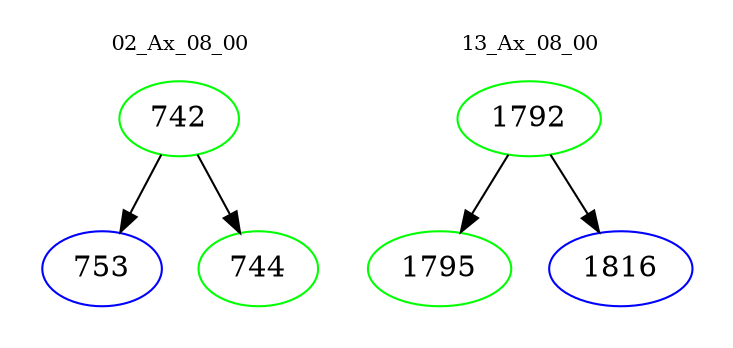digraph{
subgraph cluster_0 {
color = white
label = "02_Ax_08_00";
fontsize=10;
T0_742 [label="742", color="green"]
T0_742 -> T0_753 [color="black"]
T0_753 [label="753", color="blue"]
T0_742 -> T0_744 [color="black"]
T0_744 [label="744", color="green"]
}
subgraph cluster_1 {
color = white
label = "13_Ax_08_00";
fontsize=10;
T1_1792 [label="1792", color="green"]
T1_1792 -> T1_1795 [color="black"]
T1_1795 [label="1795", color="green"]
T1_1792 -> T1_1816 [color="black"]
T1_1816 [label="1816", color="blue"]
}
}
